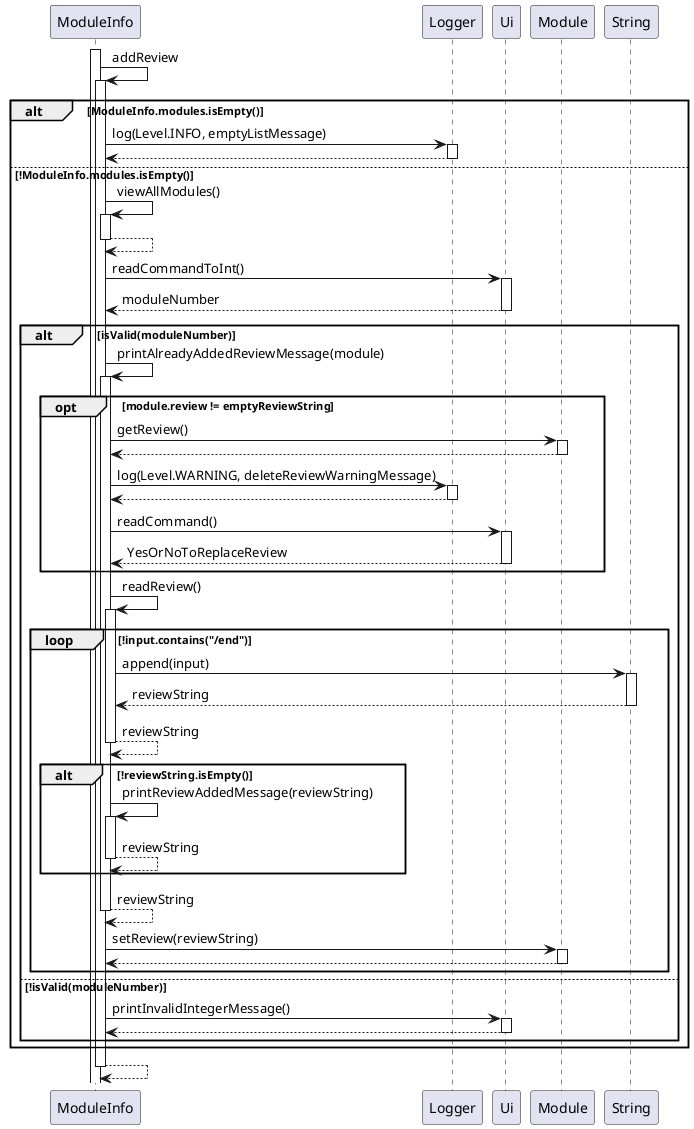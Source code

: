 @startuml
participant ModuleInfo
activate ModuleInfo
ModuleInfo -> ModuleInfo++ :  addReview
    alt ModuleInfo.modules.isEmpty()
        ModuleInfo -> Logger++ : log(Level.INFO, emptyListMessage)
        return

    else !ModuleInfo.modules.isEmpty()
        ModuleInfo -> ModuleInfo++ : viewAllModules()
        return
        ModuleInfo -> Ui++ : readCommandToInt()
        return moduleNumber
        alt isValid(moduleNumber)
            ModuleInfo -> ModuleInfo++ : printAlreadyAddedReviewMessage(module)
                opt module.review != emptyReviewString
                    ModuleInfo -> Module++ : getReview()
                    return
                    ModuleInfo -> Logger++ : log(Level.WARNING, deleteReviewWarningMessage)
                    return
                    ModuleInfo -> Ui++ : readCommand()
                    return YesOrNoToReplaceReview
                end
                ModuleInfo -> ModuleInfo++ : readReview()
                    loop !input.contains("/end")
                        ModuleInfo -> String++ : append(input)
                    return reviewString
                return reviewString
                alt !reviewString.isEmpty()
                    ModuleInfo -> ModuleInfo++ : printReviewAddedMessage(reviewString)
                    return reviewString
                end
            return reviewString
            ModuleInfo -> Module++ : setReview(reviewString)
            return
        end
        else !isValid(moduleNumber)
            ModuleInfo -> Ui++ : printInvalidIntegerMessage()
            return
        end
    end
return
@enduml